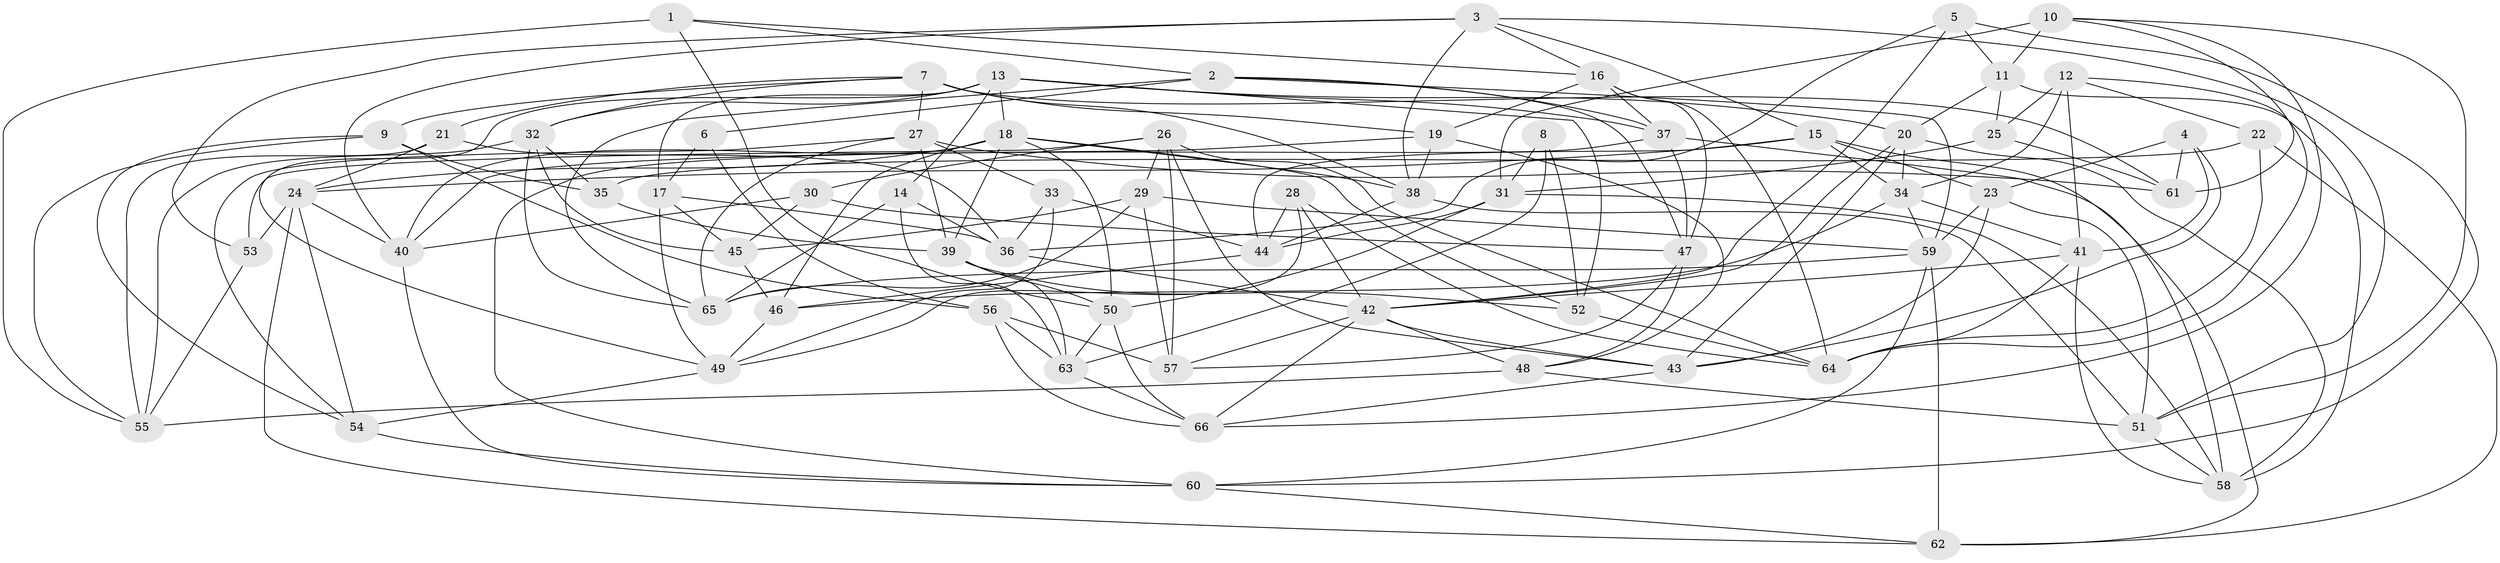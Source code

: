 // original degree distribution, {4: 1.0}
// Generated by graph-tools (version 1.1) at 2025/02/03/09/25 03:02:55]
// undirected, 66 vertices, 180 edges
graph export_dot {
graph [start="1"]
  node [color=gray90,style=filled];
  1;
  2;
  3;
  4;
  5;
  6;
  7;
  8;
  9;
  10;
  11;
  12;
  13;
  14;
  15;
  16;
  17;
  18;
  19;
  20;
  21;
  22;
  23;
  24;
  25;
  26;
  27;
  28;
  29;
  30;
  31;
  32;
  33;
  34;
  35;
  36;
  37;
  38;
  39;
  40;
  41;
  42;
  43;
  44;
  45;
  46;
  47;
  48;
  49;
  50;
  51;
  52;
  53;
  54;
  55;
  56;
  57;
  58;
  59;
  60;
  61;
  62;
  63;
  64;
  65;
  66;
  1 -- 2 [weight=1.0];
  1 -- 16 [weight=1.0];
  1 -- 50 [weight=1.0];
  1 -- 55 [weight=1.0];
  2 -- 6 [weight=1.0];
  2 -- 37 [weight=1.0];
  2 -- 47 [weight=1.0];
  2 -- 59 [weight=1.0];
  2 -- 65 [weight=1.0];
  3 -- 15 [weight=1.0];
  3 -- 16 [weight=1.0];
  3 -- 38 [weight=1.0];
  3 -- 40 [weight=1.0];
  3 -- 51 [weight=1.0];
  3 -- 53 [weight=1.0];
  4 -- 23 [weight=1.0];
  4 -- 41 [weight=1.0];
  4 -- 43 [weight=1.0];
  4 -- 61 [weight=1.0];
  5 -- 11 [weight=1.0];
  5 -- 36 [weight=1.0];
  5 -- 42 [weight=1.0];
  5 -- 60 [weight=1.0];
  6 -- 17 [weight=2.0];
  6 -- 56 [weight=1.0];
  7 -- 9 [weight=1.0];
  7 -- 19 [weight=2.0];
  7 -- 21 [weight=1.0];
  7 -- 27 [weight=1.0];
  7 -- 32 [weight=1.0];
  7 -- 38 [weight=1.0];
  7 -- 61 [weight=1.0];
  8 -- 31 [weight=1.0];
  8 -- 52 [weight=2.0];
  8 -- 63 [weight=1.0];
  9 -- 35 [weight=2.0];
  9 -- 54 [weight=1.0];
  9 -- 55 [weight=1.0];
  9 -- 56 [weight=1.0];
  10 -- 11 [weight=2.0];
  10 -- 31 [weight=1.0];
  10 -- 51 [weight=1.0];
  10 -- 61 [weight=1.0];
  10 -- 66 [weight=1.0];
  11 -- 20 [weight=1.0];
  11 -- 25 [weight=1.0];
  11 -- 58 [weight=1.0];
  12 -- 22 [weight=1.0];
  12 -- 25 [weight=2.0];
  12 -- 34 [weight=1.0];
  12 -- 41 [weight=1.0];
  12 -- 64 [weight=1.0];
  13 -- 14 [weight=1.0];
  13 -- 17 [weight=1.0];
  13 -- 18 [weight=1.0];
  13 -- 20 [weight=1.0];
  13 -- 32 [weight=1.0];
  13 -- 37 [weight=1.0];
  13 -- 49 [weight=1.0];
  13 -- 52 [weight=1.0];
  14 -- 36 [weight=1.0];
  14 -- 63 [weight=1.0];
  14 -- 65 [weight=1.0];
  15 -- 23 [weight=1.0];
  15 -- 24 [weight=1.0];
  15 -- 34 [weight=1.0];
  15 -- 44 [weight=1.0];
  15 -- 62 [weight=1.0];
  16 -- 19 [weight=1.0];
  16 -- 37 [weight=1.0];
  16 -- 47 [weight=1.0];
  16 -- 64 [weight=1.0];
  17 -- 36 [weight=1.0];
  17 -- 45 [weight=1.0];
  17 -- 49 [weight=1.0];
  18 -- 24 [weight=1.0];
  18 -- 38 [weight=1.0];
  18 -- 39 [weight=1.0];
  18 -- 40 [weight=1.0];
  18 -- 46 [weight=1.0];
  18 -- 50 [weight=1.0];
  18 -- 52 [weight=1.0];
  19 -- 38 [weight=1.0];
  19 -- 40 [weight=1.0];
  19 -- 48 [weight=1.0];
  20 -- 34 [weight=1.0];
  20 -- 42 [weight=1.0];
  20 -- 43 [weight=1.0];
  20 -- 58 [weight=1.0];
  21 -- 24 [weight=1.0];
  21 -- 36 [weight=1.0];
  21 -- 55 [weight=1.0];
  22 -- 35 [weight=2.0];
  22 -- 62 [weight=1.0];
  22 -- 64 [weight=2.0];
  23 -- 43 [weight=1.0];
  23 -- 51 [weight=1.0];
  23 -- 59 [weight=2.0];
  24 -- 40 [weight=1.0];
  24 -- 53 [weight=1.0];
  24 -- 54 [weight=2.0];
  24 -- 62 [weight=1.0];
  25 -- 31 [weight=1.0];
  25 -- 61 [weight=2.0];
  26 -- 29 [weight=1.0];
  26 -- 30 [weight=1.0];
  26 -- 43 [weight=1.0];
  26 -- 53 [weight=1.0];
  26 -- 57 [weight=1.0];
  26 -- 64 [weight=1.0];
  27 -- 33 [weight=1.0];
  27 -- 39 [weight=1.0];
  27 -- 54 [weight=1.0];
  27 -- 61 [weight=1.0];
  27 -- 65 [weight=1.0];
  28 -- 42 [weight=1.0];
  28 -- 44 [weight=1.0];
  28 -- 49 [weight=1.0];
  28 -- 64 [weight=1.0];
  29 -- 45 [weight=1.0];
  29 -- 57 [weight=1.0];
  29 -- 59 [weight=2.0];
  29 -- 65 [weight=1.0];
  30 -- 40 [weight=1.0];
  30 -- 45 [weight=1.0];
  30 -- 47 [weight=1.0];
  31 -- 44 [weight=1.0];
  31 -- 50 [weight=1.0];
  31 -- 58 [weight=1.0];
  32 -- 35 [weight=1.0];
  32 -- 45 [weight=1.0];
  32 -- 55 [weight=1.0];
  32 -- 65 [weight=1.0];
  33 -- 36 [weight=1.0];
  33 -- 44 [weight=1.0];
  33 -- 49 [weight=1.0];
  34 -- 41 [weight=1.0];
  34 -- 46 [weight=1.0];
  34 -- 59 [weight=1.0];
  35 -- 39 [weight=1.0];
  36 -- 42 [weight=1.0];
  37 -- 47 [weight=1.0];
  37 -- 58 [weight=1.0];
  37 -- 60 [weight=1.0];
  38 -- 44 [weight=1.0];
  38 -- 51 [weight=1.0];
  39 -- 50 [weight=1.0];
  39 -- 52 [weight=1.0];
  39 -- 63 [weight=1.0];
  40 -- 60 [weight=1.0];
  41 -- 42 [weight=1.0];
  41 -- 58 [weight=1.0];
  41 -- 64 [weight=1.0];
  42 -- 43 [weight=1.0];
  42 -- 48 [weight=2.0];
  42 -- 57 [weight=1.0];
  42 -- 66 [weight=1.0];
  43 -- 66 [weight=1.0];
  44 -- 46 [weight=1.0];
  45 -- 46 [weight=2.0];
  46 -- 49 [weight=1.0];
  47 -- 48 [weight=1.0];
  47 -- 57 [weight=1.0];
  48 -- 51 [weight=1.0];
  48 -- 55 [weight=1.0];
  49 -- 54 [weight=1.0];
  50 -- 63 [weight=1.0];
  50 -- 66 [weight=1.0];
  51 -- 58 [weight=1.0];
  52 -- 64 [weight=1.0];
  53 -- 55 [weight=1.0];
  54 -- 60 [weight=1.0];
  56 -- 57 [weight=2.0];
  56 -- 63 [weight=1.0];
  56 -- 66 [weight=1.0];
  59 -- 60 [weight=1.0];
  59 -- 62 [weight=2.0];
  59 -- 65 [weight=1.0];
  60 -- 62 [weight=1.0];
  63 -- 66 [weight=1.0];
}
